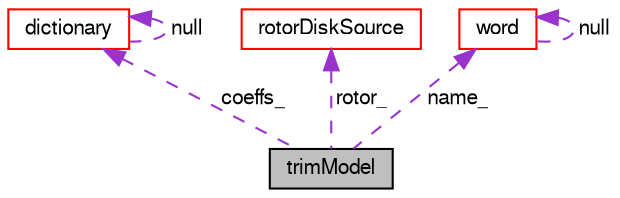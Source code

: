 digraph "trimModel"
{
  bgcolor="transparent";
  edge [fontname="FreeSans",fontsize="10",labelfontname="FreeSans",labelfontsize="10"];
  node [fontname="FreeSans",fontsize="10",shape=record];
  Node3 [label="trimModel",height=0.2,width=0.4,color="black", fillcolor="grey75", style="filled", fontcolor="black"];
  Node4 -> Node3 [dir="back",color="darkorchid3",fontsize="10",style="dashed",label=" coeffs_" ,fontname="FreeSans"];
  Node4 [label="dictionary",height=0.2,width=0.4,color="red",URL="$a26014.html",tooltip="A list of keyword definitions, which are a keyword followed by any number of values (e..."];
  Node4 -> Node4 [dir="back",color="darkorchid3",fontsize="10",style="dashed",label=" null" ,fontname="FreeSans"];
  Node17 -> Node3 [dir="back",color="darkorchid3",fontsize="10",style="dashed",label=" rotor_" ,fontname="FreeSans"];
  Node17 [label="rotorDiskSource",height=0.2,width=0.4,color="red",URL="$a23502.html",tooltip="Cell based momemtum source. "];
  Node31 -> Node3 [dir="back",color="darkorchid3",fontsize="10",style="dashed",label=" name_" ,fontname="FreeSans"];
  Node31 [label="word",height=0.2,width=0.4,color="red",URL="$a28258.html",tooltip="A class for handling words, derived from string. "];
  Node31 -> Node31 [dir="back",color="darkorchid3",fontsize="10",style="dashed",label=" null" ,fontname="FreeSans"];
}
